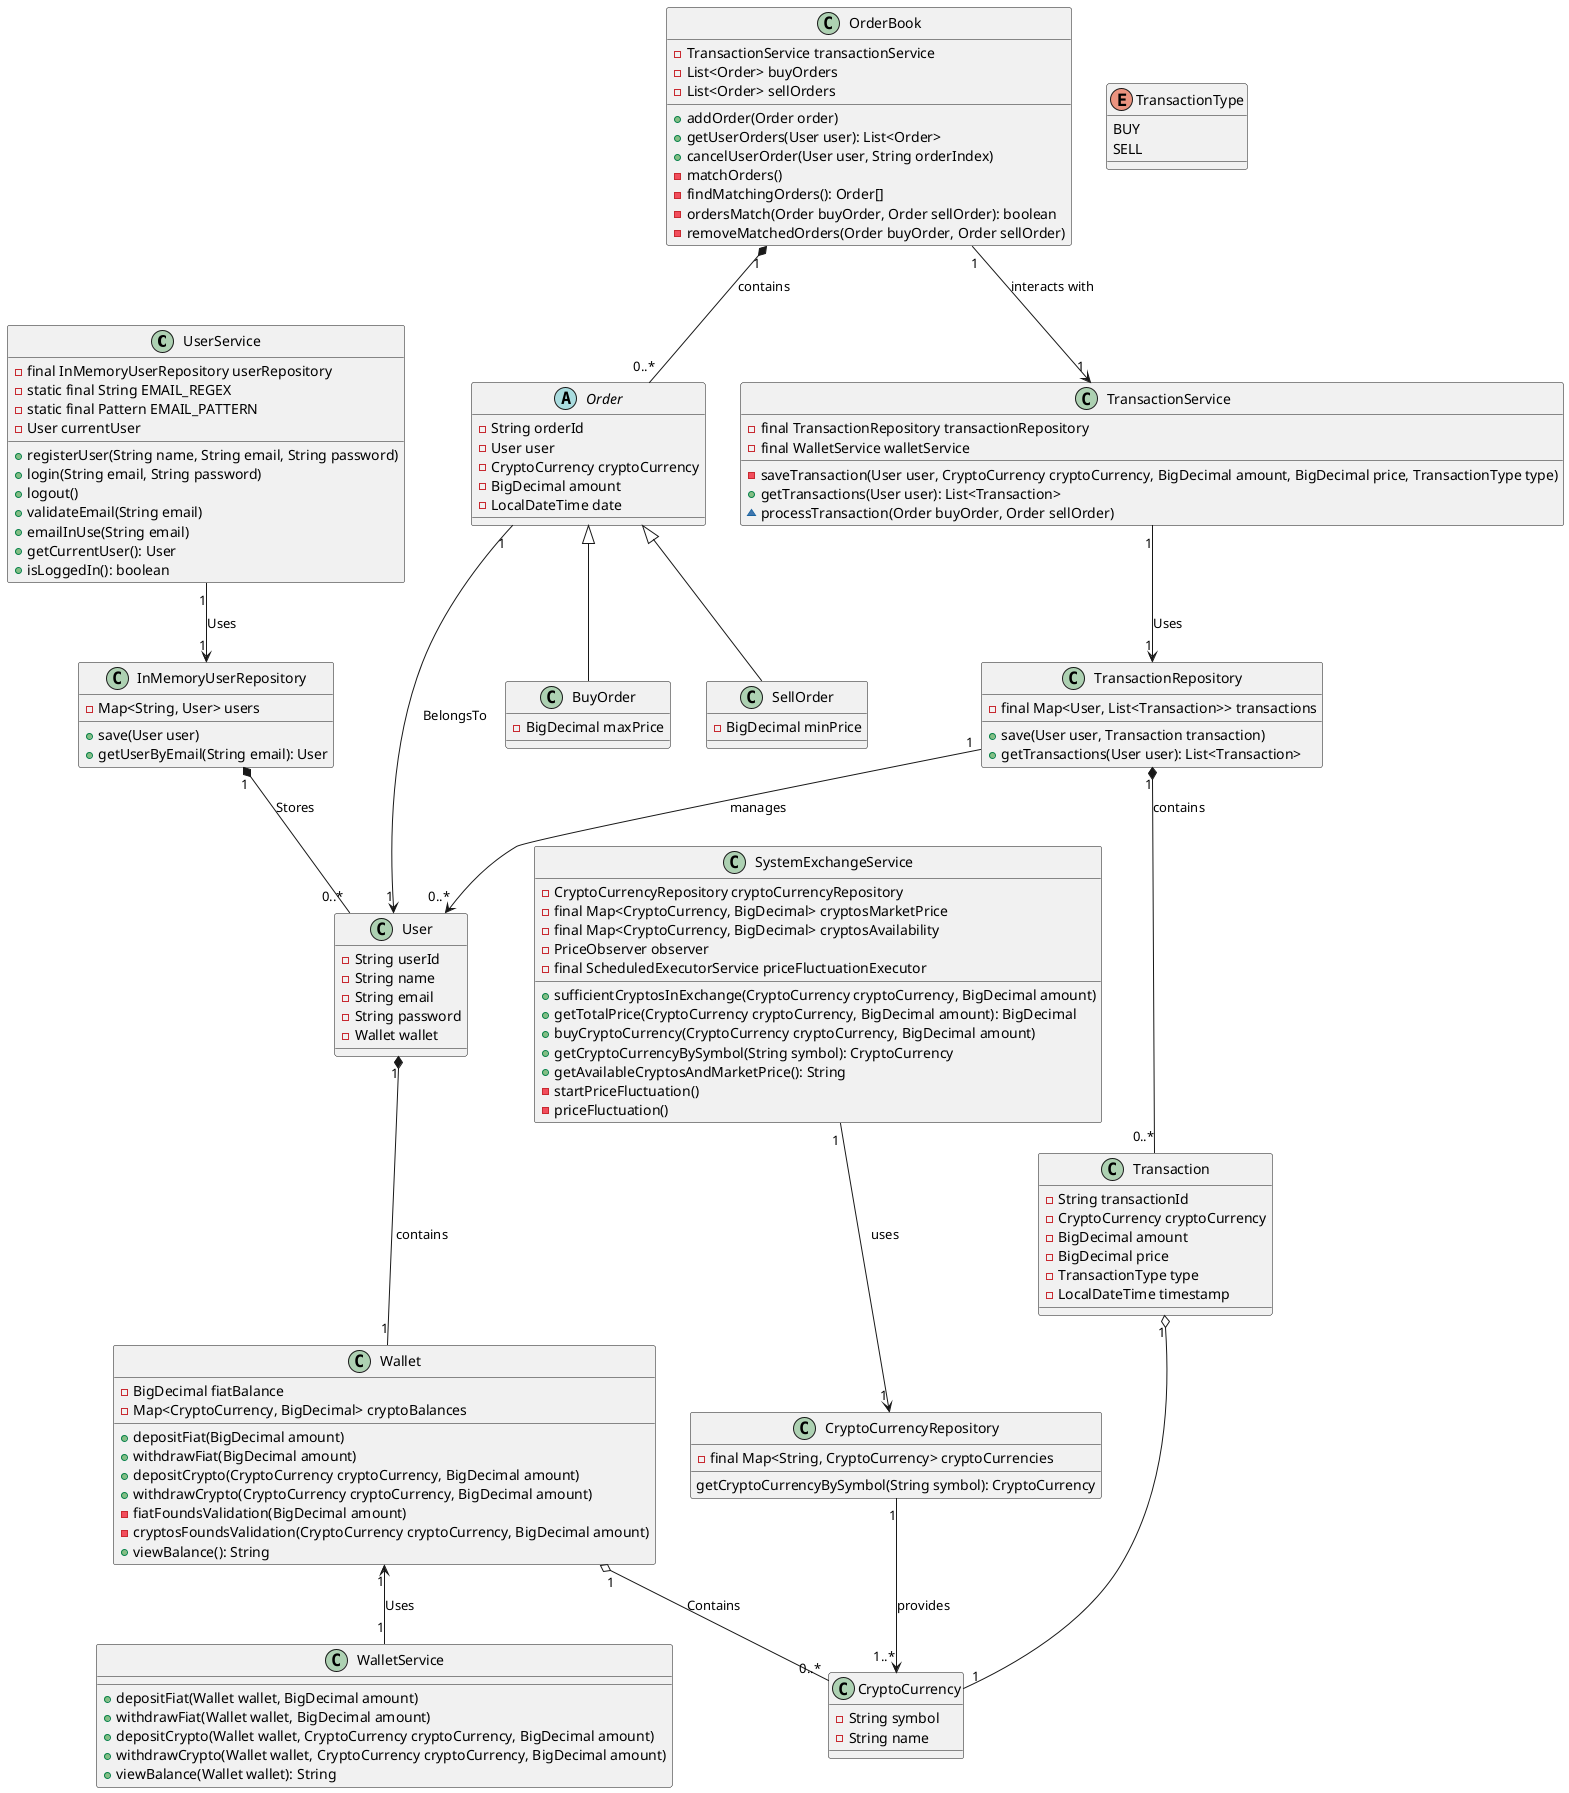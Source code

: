 @startuml

class UserService{
-final InMemoryUserRepository userRepository
-static final String EMAIL_REGEX
-static final Pattern EMAIL_PATTERN
-User currentUser
+registerUser(String name, String email, String password)
+login(String email, String password)
+logout()
+validateEmail(String email)
+emailInUse(String email)
+getCurrentUser(): User
+isLoggedIn(): boolean
}

class InMemoryUserRepository {
  -Map<String, User> users
  +save(User user)
  +getUserByEmail(String email): User
}

class User {
-String userId
-String name
-String email
-String password
-Wallet wallet
}

class WalletService{
+depositFiat(Wallet wallet, BigDecimal amount)
+withdrawFiat(Wallet wallet, BigDecimal amount)
+depositCrypto(Wallet wallet, CryptoCurrency cryptoCurrency, BigDecimal amount)
+withdrawCrypto(Wallet wallet, CryptoCurrency cryptoCurrency, BigDecimal amount)
+viewBalance(Wallet wallet): String
}

class Wallet {
-BigDecimal fiatBalance
-Map<CryptoCurrency, BigDecimal> cryptoBalances
+depositFiat(BigDecimal amount)
+withdrawFiat(BigDecimal amount)
+depositCrypto(CryptoCurrency cryptoCurrency, BigDecimal amount)
+withdrawCrypto(CryptoCurrency cryptoCurrency, BigDecimal amount)
-fiatFoundsValidation(BigDecimal amount)
-cryptosFoundsValidation(CryptoCurrency cryptoCurrency, BigDecimal amount)
+viewBalance(): String
}

class CryptoCurrencyRepository{
-final Map<String, CryptoCurrency> cryptoCurrencies
getCryptoCurrencyBySymbol(String symbol): CryptoCurrency
}

class SystemExchangeService{
-CryptoCurrencyRepository cryptoCurrencyRepository
-final Map<CryptoCurrency, BigDecimal> cryptosMarketPrice
-final Map<CryptoCurrency, BigDecimal> cryptosAvailability
-PriceObserver observer
-final ScheduledExecutorService priceFluctuationExecutor
+sufficientCryptosInExchange(CryptoCurrency cryptoCurrency, BigDecimal amount)
+getTotalPrice(CryptoCurrency cryptoCurrency, BigDecimal amount): BigDecimal
+buyCryptoCurrency(CryptoCurrency cryptoCurrency, BigDecimal amount)
+getCryptoCurrencyBySymbol(String symbol): CryptoCurrency
+getAvailableCryptosAndMarketPrice(): String
-startPriceFluctuation()
-priceFluctuation()
}

abstract class Order {
-String orderId
-User user
-CryptoCurrency cryptoCurrency
-BigDecimal amount
-LocalDateTime date
}

class BuyOrder {
-BigDecimal maxPrice
}

class SellOrder{
-BigDecimal minPrice
}

class OrderBook{
-TransactionService transactionService
-List<Order> buyOrders
-List<Order> sellOrders
+addOrder(Order order)
+getUserOrders(User user): List<Order>
+cancelUserOrder(User user, String orderIndex)
-matchOrders()
-findMatchingOrders(): Order[]
-ordersMatch(Order buyOrder, Order sellOrder): boolean
-removeMatchedOrders(Order buyOrder, Order sellOrder)
}

class TransactionRepository {
-final Map<User, List<Transaction>> transactions
+save(User user, Transaction transaction)
+getTransactions(User user): List<Transaction>
}

class Transaction {
-String transactionId
-CryptoCurrency cryptoCurrency
-BigDecimal amount
-BigDecimal price
-TransactionType type
-LocalDateTime timestamp
}

class TransactionService {
-final TransactionRepository transactionRepository
-final WalletService walletService
-saveTransaction(User user, CryptoCurrency cryptoCurrency, BigDecimal amount, BigDecimal price, TransactionType type)
+getTransactions(User user): List<Transaction>
~processTransaction(Order buyOrder, Order sellOrder)
}


class CryptoCurrency {
-String symbol
-String name
}

enum TransactionType {
BUY
SELL
}

UserService "1" --> "1" InMemoryUserRepository : Uses
InMemoryUserRepository "1" *-- "0..*" User : Stores
User "1" *-- "1" Wallet : contains
Wallet "1" <-- "1" WalletService : Uses
Wallet "1" o-- "0..*" CryptoCurrency : Contains
CryptoCurrencyRepository "1" --> "1..*" CryptoCurrency : provides
SystemExchangeService "1 "--> "1" CryptoCurrencyRepository : uses
Order <|-- BuyOrder
Order <|-- SellOrder
OrderBook "1" *-- "0..*" Order : contains
OrderBook "1" --> "1" TransactionService : interacts with
TransactionRepository "1" *-- "0..*" Transaction: contains
TransactionService "1" --> "1" TransactionRepository : Uses
Transaction "1" o-- "1" CryptoCurrency
Order "1" --> "1" User : BelongsTo
TransactionRepository "1" --> "0..*" User : manages

@enduml